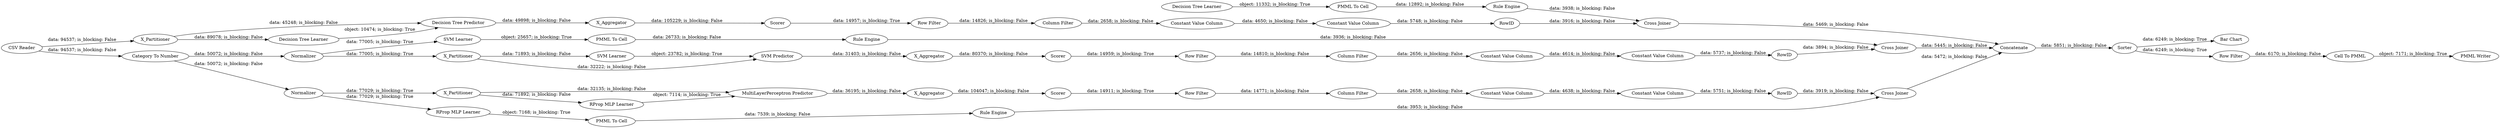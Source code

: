 digraph {
	"-6836370319663610710_40" [label=Normalizer]
	"9197798429750994694_33" [label="SVM Learner"]
	"-8838030911242203448_294" [label="Column Filter"]
	"1940661231584503445_293" [label=RowID]
	"-6836370319663610710_31" [label="SVM Learner"]
	"-6836370319663610710_7" [label=X_Aggregator]
	"-5758304934719030343_59" [label="Bar Chart"]
	"1940661231584503445_292" [label="Constant Value Column"]
	"-6474186039188806333_7" [label=X_Aggregator]
	"5805564722236574460_290" [label="Constant Value Column"]
	"-6474186039188806333_40" [label=Scorer]
	"7356577609764150266_2" [label=X_Partitioner]
	"-4342375377024827175_22" [label="PMML To Cell"]
	"7356577609764150266_38" [label="Cross Joiner"]
	"-8838030911242203448_290" [label="Constant Value Column"]
	"9197798429750994694_35" [label="Rule Engine"]
	"-6836370319663610710_32" [label="SVM Predictor"]
	"5805564722236574460_292" [label="Constant Value Column"]
	"7356577609764150266_39" [label=Scorer]
	"-6836370319663610710_39" [label="Cross Joiner"]
	"5375147365274121519_34" [label="Rule Engine"]
	"-6474186039188806333_2" [label=X_Partitioner]
	"1940661231584503445_290" [label="Constant Value Column"]
	"-5758304934719030343_61" [label="PMML Writer"]
	"-5758304934719030343_58" [label="Category To Number"]
	"-5758304934719030343_62" [label="CSV Reader"]
	"7356577609764150266_7" [label=X_Aggregator]
	"-6474186039188806333_39" [label=Normalizer]
	"9197798429750994694_34" [label="PMML To Cell"]
	"-5758304934719030343_54" [label="Cell To PMML"]
	"5805564722236574460_294" [label="Column Filter"]
	"-6836370319663610710_2" [label=X_Partitioner]
	"-4342375377024827175_35" [label="RProp MLP Learner"]
	"-6474186039188806333_38" [label="Cross Joiner"]
	"7356577609764150266_32" [label="Decision Tree Predictor"]
	"-6474186039188806333_32" [label="MultiLayerPerceptron Predictor"]
	"-8838030911242203448_292" [label="Constant Value Column"]
	"-6474186039188806333_31" [label="RProp MLP Learner"]
	"1940661231584503445_294" [label="Column Filter"]
	"1940661231584503445_9" [label="Row Filter"]
	"-8838030911242203448_293" [label=RowID]
	"-4342375377024827175_34" [label="Rule Engine"]
	"-5758304934719030343_60" [label=Concatenate]
	"5805564722236574460_293" [label=RowID]
	"5805564722236574460_9" [label="Row Filter"]
	"5375147365274121519_33" [label="Decision Tree Learner"]
	"-5758304934719030343_52" [label=Sorter]
	"-5758304934719030343_53" [label="Row Filter"]
	"5375147365274121519_28" [label="PMML To Cell"]
	"-8838030911242203448_9" [label="Row Filter"]
	"7356577609764150266_31" [label="Decision Tree Learner"]
	"-6836370319663610710_41" [label=Scorer]
	"-6474186039188806333_39" -> "-6474186039188806333_2" [label="data: 77029; is_blocking: True"]
	"9197798429750994694_33" -> "9197798429750994694_34" [label="object: 25657; is_blocking: True"]
	"-6474186039188806333_2" -> "-6474186039188806333_32" [label="data: 32135; is_blocking: False"]
	"-6474186039188806333_40" -> "1940661231584503445_9" [label="data: 14911; is_blocking: True"]
	"-6836370319663610710_41" -> "5805564722236574460_9" [label="data: 14959; is_blocking: True"]
	"7356577609764150266_7" -> "7356577609764150266_39" [label="data: 105229; is_blocking: False"]
	"5375147365274121519_34" -> "7356577609764150266_38" [label="data: 3938; is_blocking: False"]
	"1940661231584503445_9" -> "1940661231584503445_294" [label="data: 14771; is_blocking: False"]
	"-6836370319663610710_31" -> "-6836370319663610710_32" [label="object: 23782; is_blocking: True"]
	"-6836370319663610710_32" -> "-6836370319663610710_7" [label="data: 31403; is_blocking: False"]
	"-6836370319663610710_40" -> "9197798429750994694_33" [label="data: 77005; is_blocking: True"]
	"-8838030911242203448_293" -> "7356577609764150266_38" [label="data: 3916; is_blocking: False"]
	"-5758304934719030343_60" -> "-5758304934719030343_52" [label="data: 5851; is_blocking: False"]
	"-6474186039188806333_2" -> "-6474186039188806333_31" [label="data: 71892; is_blocking: False"]
	"-6474186039188806333_31" -> "-6474186039188806333_32" [label="object: 7114; is_blocking: True"]
	"7356577609764150266_39" -> "-8838030911242203448_9" [label="data: 14957; is_blocking: True"]
	"7356577609764150266_2" -> "7356577609764150266_31" [label="data: 89078; is_blocking: False"]
	"5375147365274121519_33" -> "5375147365274121519_28" [label="object: 11332; is_blocking: True"]
	"-4342375377024827175_34" -> "-6474186039188806333_38" [label="data: 3953; is_blocking: False"]
	"7356577609764150266_31" -> "7356577609764150266_32" [label="object: 10474; is_blocking: True"]
	"-6836370319663610710_2" -> "-6836370319663610710_32" [label="data: 32222; is_blocking: False"]
	"-5758304934719030343_62" -> "-5758304934719030343_58" [label="data: 94537; is_blocking: False"]
	"-5758304934719030343_53" -> "-5758304934719030343_54" [label="data: 6170; is_blocking: False"]
	"-6836370319663610710_40" -> "-6836370319663610710_2" [label="data: 77005; is_blocking: True"]
	"-6474186039188806333_39" -> "-4342375377024827175_35" [label="data: 77029; is_blocking: True"]
	"-5758304934719030343_52" -> "-5758304934719030343_59" [label="data: 6249; is_blocking: True"]
	"-6474186039188806333_32" -> "-6474186039188806333_7" [label="data: 36195; is_blocking: False"]
	"-5758304934719030343_58" -> "-6836370319663610710_40" [label="data: 50072; is_blocking: False"]
	"-5758304934719030343_52" -> "-5758304934719030343_53" [label="data: 6249; is_blocking: True"]
	"1940661231584503445_292" -> "1940661231584503445_293" [label="data: 5751; is_blocking: False"]
	"5805564722236574460_293" -> "-6836370319663610710_39" [label="data: 3894; is_blocking: False"]
	"1940661231584503445_290" -> "1940661231584503445_292" [label="data: 4638; is_blocking: False"]
	"7356577609764150266_2" -> "7356577609764150266_32" [label="data: 45248; is_blocking: False"]
	"-5758304934719030343_58" -> "-6474186039188806333_39" [label="data: 50072; is_blocking: False"]
	"-5758304934719030343_62" -> "7356577609764150266_2" [label="data: 94537; is_blocking: False"]
	"5805564722236574460_9" -> "5805564722236574460_294" [label="data: 14810; is_blocking: False"]
	"-4342375377024827175_22" -> "-4342375377024827175_34" [label="data: 7539; is_blocking: False"]
	"5805564722236574460_290" -> "5805564722236574460_292" [label="data: 4614; is_blocking: False"]
	"-6836370319663610710_39" -> "-5758304934719030343_60" [label="data: 5445; is_blocking: False"]
	"1940661231584503445_293" -> "-6474186039188806333_38" [label="data: 3919; is_blocking: False"]
	"1940661231584503445_294" -> "1940661231584503445_290" [label="data: 2658; is_blocking: False"]
	"-6836370319663610710_2" -> "-6836370319663610710_31" [label="data: 71893; is_blocking: False"]
	"-8838030911242203448_292" -> "-8838030911242203448_293" [label="data: 5748; is_blocking: False"]
	"9197798429750994694_34" -> "9197798429750994694_35" [label="data: 26733; is_blocking: False"]
	"9197798429750994694_35" -> "-6836370319663610710_39" [label="data: 3936; is_blocking: False"]
	"-8838030911242203448_290" -> "-8838030911242203448_292" [label="data: 4650; is_blocking: False"]
	"-8838030911242203448_294" -> "-8838030911242203448_290" [label="data: 2658; is_blocking: False"]
	"-6836370319663610710_7" -> "-6836370319663610710_41" [label="data: 80370; is_blocking: False"]
	"7356577609764150266_32" -> "7356577609764150266_7" [label="data: 49898; is_blocking: False"]
	"5805564722236574460_292" -> "5805564722236574460_293" [label="data: 5737; is_blocking: False"]
	"-6474186039188806333_7" -> "-6474186039188806333_40" [label="data: 104047; is_blocking: False"]
	"-5758304934719030343_54" -> "-5758304934719030343_61" [label="object: 7171; is_blocking: True"]
	"-6474186039188806333_38" -> "-5758304934719030343_60" [label="data: 5472; is_blocking: False"]
	"-8838030911242203448_9" -> "-8838030911242203448_294" [label="data: 14826; is_blocking: False"]
	"7356577609764150266_38" -> "-5758304934719030343_60" [label="data: 5469; is_blocking: False"]
	"5805564722236574460_294" -> "5805564722236574460_290" [label="data: 2656; is_blocking: False"]
	"-4342375377024827175_35" -> "-4342375377024827175_22" [label="object: 7168; is_blocking: True"]
	"5375147365274121519_28" -> "5375147365274121519_34" [label="data: 12892; is_blocking: False"]
	rankdir=LR
}
